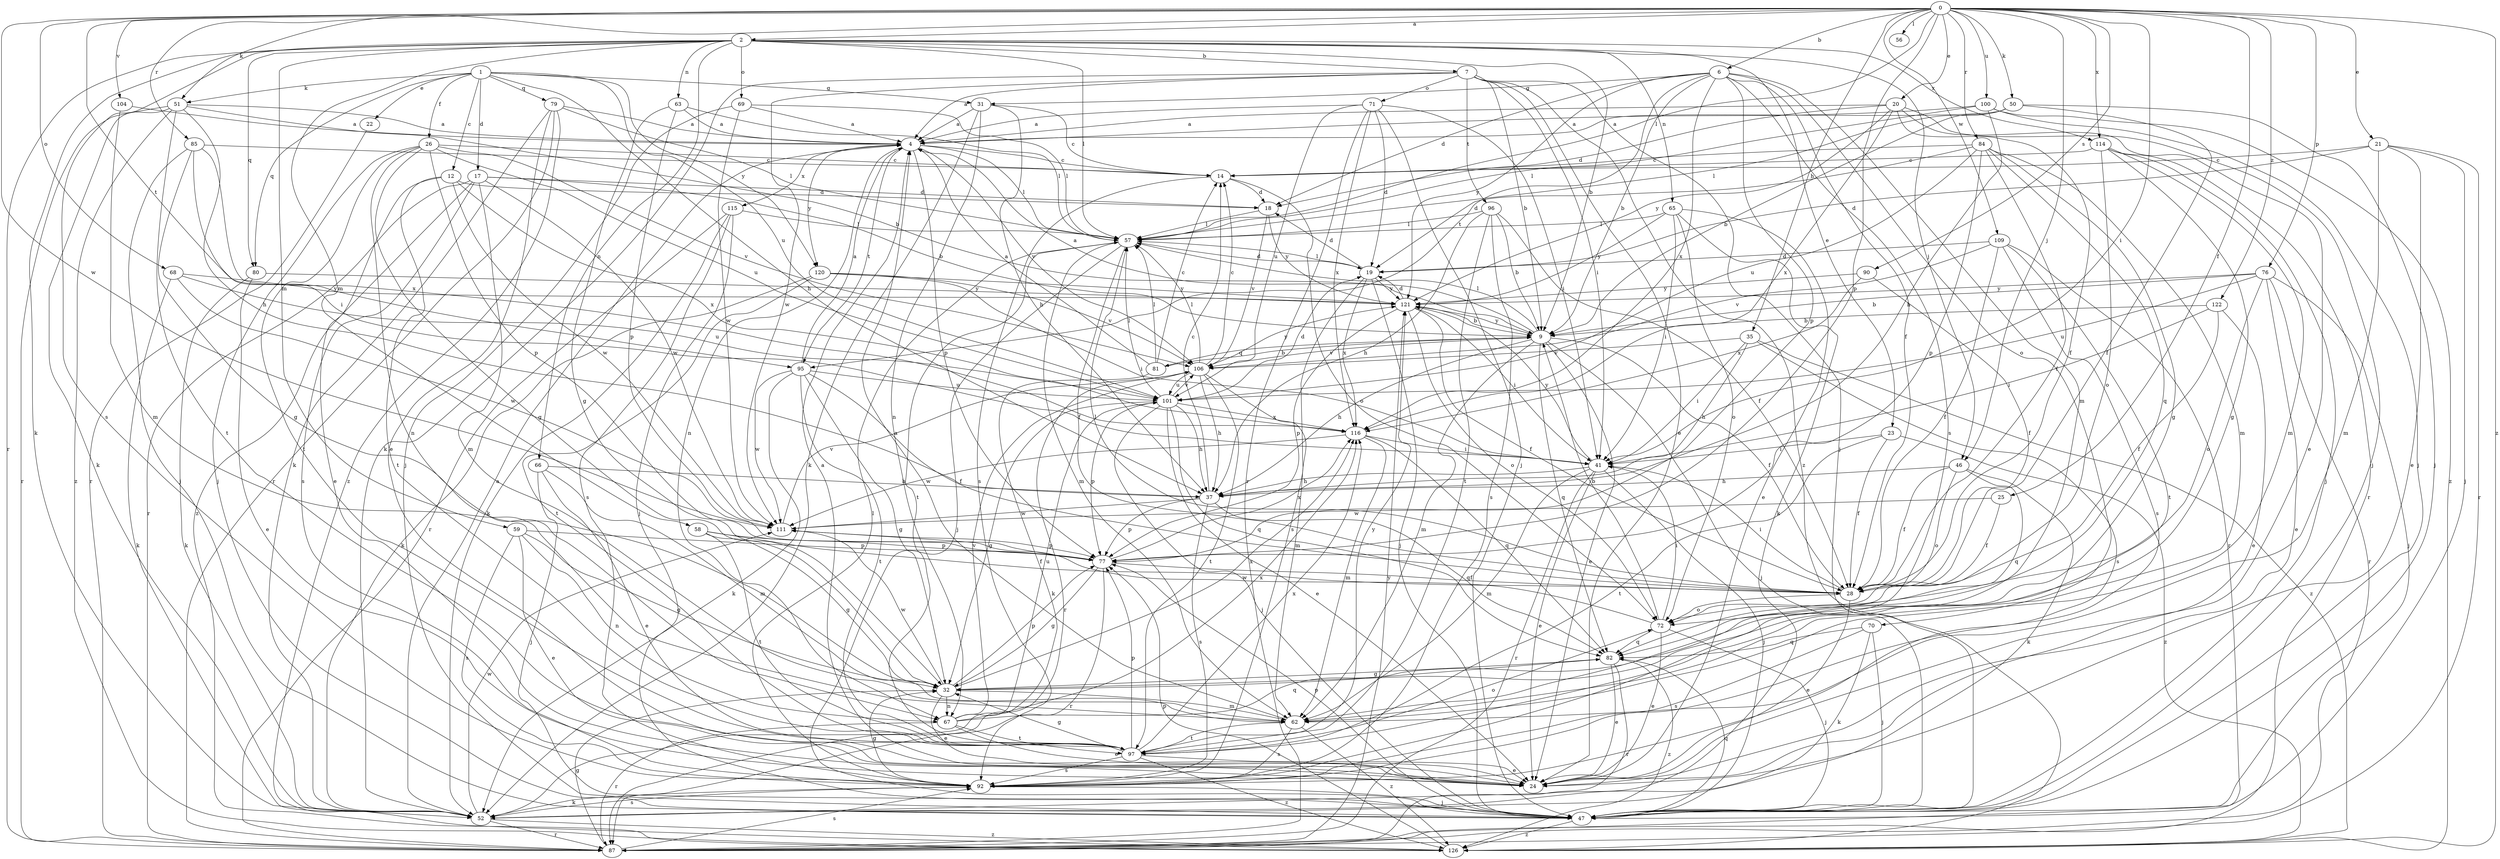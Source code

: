 strict digraph  {
0;
1;
2;
4;
6;
7;
9;
12;
14;
17;
18;
19;
20;
21;
22;
23;
24;
25;
26;
28;
31;
32;
35;
37;
41;
46;
47;
50;
51;
52;
56;
57;
58;
59;
62;
63;
65;
66;
67;
68;
69;
70;
71;
72;
76;
77;
79;
80;
81;
82;
84;
85;
87;
90;
92;
95;
96;
97;
100;
101;
104;
106;
109;
111;
114;
115;
116;
120;
121;
122;
126;
0 -> 2  [label=a];
0 -> 6  [label=b];
0 -> 20  [label=e];
0 -> 21  [label=e];
0 -> 25  [label=f];
0 -> 35  [label=h];
0 -> 41  [label=i];
0 -> 46  [label=j];
0 -> 50  [label=k];
0 -> 51  [label=k];
0 -> 56  [label=l];
0 -> 57  [label=l];
0 -> 68  [label=o];
0 -> 76  [label=p];
0 -> 77  [label=p];
0 -> 84  [label=r];
0 -> 85  [label=r];
0 -> 90  [label=s];
0 -> 95  [label=t];
0 -> 100  [label=u];
0 -> 104  [label=v];
0 -> 109  [label=w];
0 -> 111  [label=w];
0 -> 114  [label=x];
0 -> 122  [label=z];
0 -> 126  [label=z];
1 -> 12  [label=c];
1 -> 17  [label=d];
1 -> 22  [label=e];
1 -> 26  [label=f];
1 -> 31  [label=g];
1 -> 37  [label=h];
1 -> 51  [label=k];
1 -> 79  [label=q];
1 -> 80  [label=q];
1 -> 101  [label=u];
1 -> 120  [label=y];
2 -> 7  [label=b];
2 -> 9  [label=b];
2 -> 23  [label=e];
2 -> 46  [label=j];
2 -> 52  [label=k];
2 -> 57  [label=l];
2 -> 58  [label=m];
2 -> 59  [label=m];
2 -> 63  [label=n];
2 -> 65  [label=n];
2 -> 66  [label=n];
2 -> 69  [label=o];
2 -> 80  [label=q];
2 -> 87  [label=r];
2 -> 92  [label=s];
2 -> 114  [label=x];
4 -> 14  [label=c];
4 -> 57  [label=l];
4 -> 67  [label=n];
4 -> 77  [label=p];
4 -> 95  [label=t];
4 -> 106  [label=v];
4 -> 115  [label=x];
4 -> 120  [label=y];
6 -> 9  [label=b];
6 -> 18  [label=d];
6 -> 28  [label=f];
6 -> 31  [label=g];
6 -> 62  [label=m];
6 -> 70  [label=o];
6 -> 77  [label=p];
6 -> 92  [label=s];
6 -> 95  [label=t];
6 -> 116  [label=x];
6 -> 121  [label=y];
7 -> 4  [label=a];
7 -> 9  [label=b];
7 -> 24  [label=e];
7 -> 41  [label=i];
7 -> 47  [label=j];
7 -> 52  [label=k];
7 -> 71  [label=o];
7 -> 96  [label=t];
7 -> 111  [label=w];
7 -> 126  [label=z];
9 -> 4  [label=a];
9 -> 24  [label=e];
9 -> 28  [label=f];
9 -> 37  [label=h];
9 -> 47  [label=j];
9 -> 57  [label=l];
9 -> 62  [label=m];
9 -> 81  [label=q];
9 -> 82  [label=q];
9 -> 106  [label=v];
9 -> 121  [label=y];
12 -> 18  [label=d];
12 -> 24  [label=e];
12 -> 97  [label=t];
12 -> 111  [label=w];
12 -> 116  [label=x];
14 -> 18  [label=d];
14 -> 72  [label=o];
14 -> 92  [label=s];
17 -> 9  [label=b];
17 -> 18  [label=d];
17 -> 62  [label=m];
17 -> 87  [label=r];
17 -> 92  [label=s];
17 -> 111  [label=w];
17 -> 126  [label=z];
18 -> 57  [label=l];
18 -> 106  [label=v];
18 -> 121  [label=y];
19 -> 18  [label=d];
19 -> 47  [label=j];
19 -> 57  [label=l];
19 -> 92  [label=s];
19 -> 116  [label=x];
19 -> 121  [label=y];
20 -> 4  [label=a];
20 -> 18  [label=d];
20 -> 24  [label=e];
20 -> 28  [label=f];
20 -> 47  [label=j];
20 -> 116  [label=x];
20 -> 121  [label=y];
21 -> 14  [label=c];
21 -> 19  [label=d];
21 -> 24  [label=e];
21 -> 47  [label=j];
21 -> 62  [label=m];
21 -> 87  [label=r];
22 -> 87  [label=r];
23 -> 28  [label=f];
23 -> 41  [label=i];
23 -> 97  [label=t];
23 -> 126  [label=z];
24 -> 4  [label=a];
25 -> 28  [label=f];
25 -> 111  [label=w];
26 -> 14  [label=c];
26 -> 32  [label=g];
26 -> 47  [label=j];
26 -> 67  [label=n];
26 -> 77  [label=p];
26 -> 97  [label=t];
26 -> 101  [label=u];
26 -> 106  [label=v];
28 -> 24  [label=e];
28 -> 41  [label=i];
28 -> 57  [label=l];
28 -> 72  [label=o];
31 -> 4  [label=a];
31 -> 14  [label=c];
31 -> 37  [label=h];
31 -> 52  [label=k];
31 -> 67  [label=n];
32 -> 24  [label=e];
32 -> 62  [label=m];
32 -> 67  [label=n];
32 -> 77  [label=p];
32 -> 111  [label=w];
32 -> 116  [label=x];
35 -> 37  [label=h];
35 -> 41  [label=i];
35 -> 92  [label=s];
35 -> 106  [label=v];
35 -> 126  [label=z];
37 -> 14  [label=c];
37 -> 77  [label=p];
37 -> 82  [label=q];
37 -> 92  [label=s];
37 -> 111  [label=w];
41 -> 24  [label=e];
41 -> 37  [label=h];
41 -> 47  [label=j];
41 -> 62  [label=m];
41 -> 87  [label=r];
41 -> 121  [label=y];
46 -> 28  [label=f];
46 -> 37  [label=h];
46 -> 52  [label=k];
46 -> 72  [label=o];
46 -> 82  [label=q];
47 -> 77  [label=p];
47 -> 82  [label=q];
47 -> 126  [label=z];
50 -> 4  [label=a];
50 -> 9  [label=b];
50 -> 28  [label=f];
50 -> 47  [label=j];
50 -> 57  [label=l];
51 -> 4  [label=a];
51 -> 9  [label=b];
51 -> 37  [label=h];
51 -> 52  [label=k];
51 -> 87  [label=r];
51 -> 97  [label=t];
51 -> 126  [label=z];
52 -> 4  [label=a];
52 -> 87  [label=r];
52 -> 92  [label=s];
52 -> 111  [label=w];
52 -> 126  [label=z];
57 -> 19  [label=d];
57 -> 28  [label=f];
57 -> 47  [label=j];
57 -> 62  [label=m];
57 -> 97  [label=t];
58 -> 28  [label=f];
58 -> 32  [label=g];
58 -> 77  [label=p];
58 -> 97  [label=t];
59 -> 24  [label=e];
59 -> 32  [label=g];
59 -> 67  [label=n];
59 -> 77  [label=p];
59 -> 92  [label=s];
62 -> 4  [label=a];
62 -> 92  [label=s];
62 -> 97  [label=t];
62 -> 126  [label=z];
63 -> 4  [label=a];
63 -> 32  [label=g];
63 -> 57  [label=l];
63 -> 77  [label=p];
65 -> 24  [label=e];
65 -> 41  [label=i];
65 -> 52  [label=k];
65 -> 57  [label=l];
65 -> 72  [label=o];
65 -> 121  [label=y];
66 -> 24  [label=e];
66 -> 37  [label=h];
66 -> 47  [label=j];
66 -> 62  [label=m];
67 -> 24  [label=e];
67 -> 82  [label=q];
67 -> 87  [label=r];
67 -> 97  [label=t];
67 -> 101  [label=u];
67 -> 106  [label=v];
67 -> 116  [label=x];
68 -> 52  [label=k];
68 -> 101  [label=u];
68 -> 111  [label=w];
68 -> 121  [label=y];
69 -> 4  [label=a];
69 -> 47  [label=j];
69 -> 57  [label=l];
69 -> 111  [label=w];
70 -> 47  [label=j];
70 -> 52  [label=k];
70 -> 82  [label=q];
70 -> 92  [label=s];
71 -> 4  [label=a];
71 -> 19  [label=d];
71 -> 41  [label=i];
71 -> 47  [label=j];
71 -> 87  [label=r];
71 -> 101  [label=u];
71 -> 116  [label=x];
72 -> 9  [label=b];
72 -> 24  [label=e];
72 -> 41  [label=i];
72 -> 47  [label=j];
72 -> 82  [label=q];
72 -> 111  [label=w];
76 -> 9  [label=b];
76 -> 24  [label=e];
76 -> 47  [label=j];
76 -> 72  [label=o];
76 -> 87  [label=r];
76 -> 101  [label=u];
76 -> 121  [label=y];
77 -> 28  [label=f];
77 -> 32  [label=g];
77 -> 87  [label=r];
77 -> 116  [label=x];
79 -> 4  [label=a];
79 -> 24  [label=e];
79 -> 52  [label=k];
79 -> 57  [label=l];
79 -> 87  [label=r];
79 -> 126  [label=z];
80 -> 24  [label=e];
80 -> 52  [label=k];
80 -> 121  [label=y];
81 -> 4  [label=a];
81 -> 9  [label=b];
81 -> 14  [label=c];
81 -> 52  [label=k];
81 -> 57  [label=l];
82 -> 24  [label=e];
82 -> 32  [label=g];
82 -> 87  [label=r];
82 -> 126  [label=z];
84 -> 14  [label=c];
84 -> 19  [label=d];
84 -> 28  [label=f];
84 -> 32  [label=g];
84 -> 62  [label=m];
84 -> 77  [label=p];
84 -> 82  [label=q];
84 -> 101  [label=u];
85 -> 14  [label=c];
85 -> 32  [label=g];
85 -> 41  [label=i];
85 -> 47  [label=j];
85 -> 116  [label=x];
87 -> 32  [label=g];
87 -> 92  [label=s];
87 -> 121  [label=y];
90 -> 28  [label=f];
90 -> 116  [label=x];
90 -> 121  [label=y];
92 -> 32  [label=g];
92 -> 47  [label=j];
92 -> 52  [label=k];
92 -> 57  [label=l];
95 -> 4  [label=a];
95 -> 28  [label=f];
95 -> 32  [label=g];
95 -> 52  [label=k];
95 -> 97  [label=t];
95 -> 101  [label=u];
95 -> 111  [label=w];
96 -> 9  [label=b];
96 -> 28  [label=f];
96 -> 37  [label=h];
96 -> 57  [label=l];
96 -> 92  [label=s];
96 -> 97  [label=t];
97 -> 24  [label=e];
97 -> 32  [label=g];
97 -> 72  [label=o];
97 -> 77  [label=p];
97 -> 92  [label=s];
97 -> 116  [label=x];
97 -> 121  [label=y];
97 -> 126  [label=z];
100 -> 4  [label=a];
100 -> 37  [label=h];
100 -> 47  [label=j];
100 -> 57  [label=l];
100 -> 126  [label=z];
101 -> 19  [label=d];
101 -> 24  [label=e];
101 -> 32  [label=g];
101 -> 37  [label=h];
101 -> 47  [label=j];
101 -> 57  [label=l];
101 -> 77  [label=p];
101 -> 82  [label=q];
101 -> 106  [label=v];
101 -> 116  [label=x];
104 -> 4  [label=a];
104 -> 62  [label=m];
106 -> 14  [label=c];
106 -> 37  [label=h];
106 -> 57  [label=l];
106 -> 62  [label=m];
106 -> 87  [label=r];
106 -> 97  [label=t];
106 -> 101  [label=u];
106 -> 121  [label=y];
109 -> 19  [label=d];
109 -> 28  [label=f];
109 -> 87  [label=r];
109 -> 92  [label=s];
109 -> 97  [label=t];
109 -> 106  [label=v];
111 -> 77  [label=p];
111 -> 106  [label=v];
114 -> 14  [label=c];
114 -> 32  [label=g];
114 -> 47  [label=j];
114 -> 62  [label=m];
114 -> 72  [label=o];
114 -> 87  [label=r];
115 -> 47  [label=j];
115 -> 52  [label=k];
115 -> 57  [label=l];
115 -> 87  [label=r];
115 -> 92  [label=s];
116 -> 41  [label=i];
116 -> 62  [label=m];
116 -> 82  [label=q];
116 -> 111  [label=w];
120 -> 41  [label=i];
120 -> 52  [label=k];
120 -> 97  [label=t];
120 -> 106  [label=v];
120 -> 121  [label=y];
121 -> 9  [label=b];
121 -> 19  [label=d];
121 -> 28  [label=f];
121 -> 41  [label=i];
121 -> 72  [label=o];
121 -> 77  [label=p];
122 -> 9  [label=b];
122 -> 24  [label=e];
122 -> 28  [label=f];
122 -> 41  [label=i];
126 -> 77  [label=p];
}
